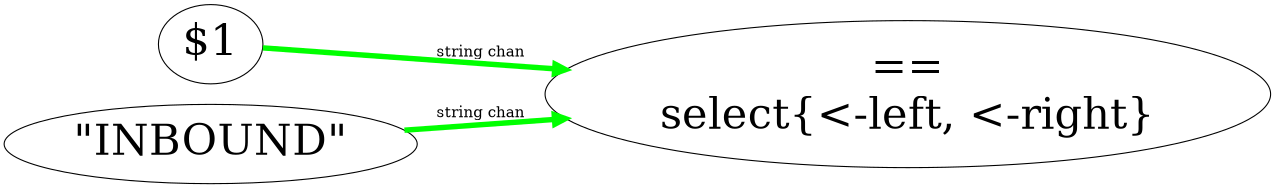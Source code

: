 digraph G {

	graph [
		size="8.5,8.5"
		rankdir="LR"
	];
	node [
		fontsize=40
	]
	edge [
		color=green
		weight=5
		penwidth=5
	]

	EQUAL [
		label="==\nselect{<-left, <-right}"
	]

	"$1" -> EQUAL [
			label="string chan"
	];
	"\"INBOUND\"" -> EQUAL [
			label="string chan"
	];
}
